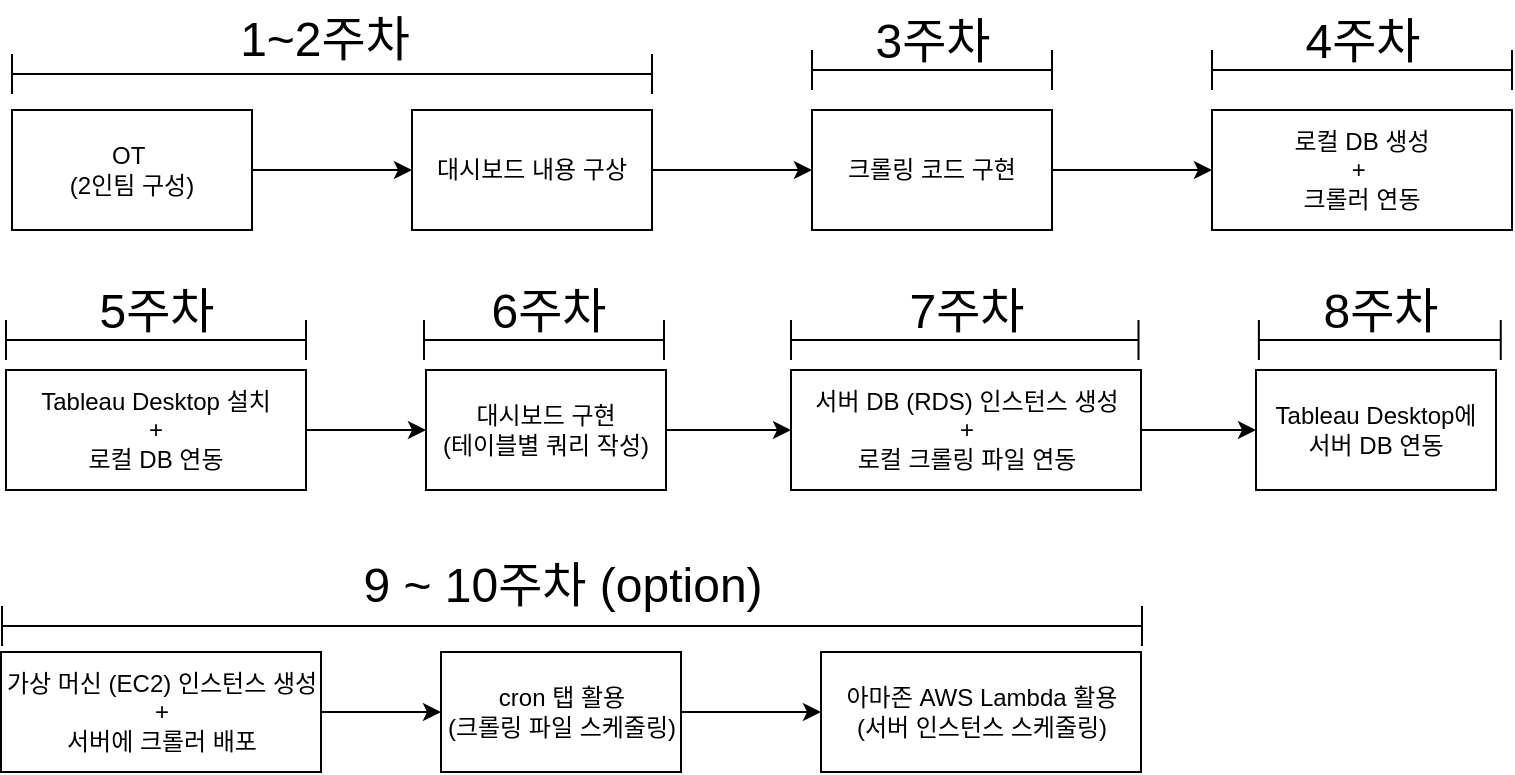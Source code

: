 <mxfile version="24.6.4" type="github">
  <diagram name="페이지-1" id="qlQ8rEdp6BqqIb108vqA">
    <mxGraphModel dx="954" dy="533" grid="1" gridSize="10" guides="1" tooltips="1" connect="1" arrows="1" fold="1" page="1" pageScale="1" pageWidth="827" pageHeight="1169" math="0" shadow="0">
      <root>
        <mxCell id="0" />
        <mxCell id="1" parent="0" />
        <mxCell id="2IRrQSA8pg6irRItvjrm-3" value="" style="edgeStyle=orthogonalEdgeStyle;rounded=0;orthogonalLoop=1;jettySize=auto;html=1;" edge="1" parent="1" source="2IRrQSA8pg6irRItvjrm-1" target="2IRrQSA8pg6irRItvjrm-2">
          <mxGeometry relative="1" as="geometry" />
        </mxCell>
        <mxCell id="2IRrQSA8pg6irRItvjrm-1" value="OT&amp;nbsp;&lt;div&gt;(2인팀 구성)&lt;/div&gt;" style="rounded=0;whiteSpace=wrap;html=1;" vertex="1" parent="1">
          <mxGeometry x="20" y="200" width="120" height="60" as="geometry" />
        </mxCell>
        <mxCell id="2IRrQSA8pg6irRItvjrm-5" value="" style="edgeStyle=orthogonalEdgeStyle;rounded=0;orthogonalLoop=1;jettySize=auto;html=1;" edge="1" parent="1" source="2IRrQSA8pg6irRItvjrm-2" target="2IRrQSA8pg6irRItvjrm-4">
          <mxGeometry relative="1" as="geometry" />
        </mxCell>
        <mxCell id="2IRrQSA8pg6irRItvjrm-2" value="대시보드 내용 구상" style="rounded=0;whiteSpace=wrap;html=1;" vertex="1" parent="1">
          <mxGeometry x="220" y="200" width="120" height="60" as="geometry" />
        </mxCell>
        <mxCell id="2IRrQSA8pg6irRItvjrm-7" value="" style="edgeStyle=orthogonalEdgeStyle;rounded=0;orthogonalLoop=1;jettySize=auto;html=1;" edge="1" parent="1" source="2IRrQSA8pg6irRItvjrm-4" target="2IRrQSA8pg6irRItvjrm-6">
          <mxGeometry relative="1" as="geometry" />
        </mxCell>
        <mxCell id="2IRrQSA8pg6irRItvjrm-4" value="크롤링 코드 구현" style="rounded=0;whiteSpace=wrap;html=1;" vertex="1" parent="1">
          <mxGeometry x="420" y="200" width="120" height="60" as="geometry" />
        </mxCell>
        <mxCell id="2IRrQSA8pg6irRItvjrm-6" value="로컬 DB 생성&lt;div&gt;+&amp;nbsp;&lt;div&gt;크롤러 연동&lt;/div&gt;&lt;/div&gt;" style="whiteSpace=wrap;html=1;rounded=0;" vertex="1" parent="1">
          <mxGeometry x="620" y="200" width="150" height="60" as="geometry" />
        </mxCell>
        <mxCell id="2IRrQSA8pg6irRItvjrm-12" value="" style="edgeStyle=orthogonalEdgeStyle;rounded=0;orthogonalLoop=1;jettySize=auto;html=1;" edge="1" parent="1" source="2IRrQSA8pg6irRItvjrm-9" target="2IRrQSA8pg6irRItvjrm-11">
          <mxGeometry relative="1" as="geometry" />
        </mxCell>
        <mxCell id="2IRrQSA8pg6irRItvjrm-9" value="Tableau Desktop 설치&lt;div&gt;+&lt;/div&gt;&lt;div&gt;로컬 DB 연동&lt;/div&gt;" style="whiteSpace=wrap;html=1;rounded=0;" vertex="1" parent="1">
          <mxGeometry x="17" y="330" width="150" height="60" as="geometry" />
        </mxCell>
        <mxCell id="2IRrQSA8pg6irRItvjrm-14" value="" style="edgeStyle=orthogonalEdgeStyle;rounded=0;orthogonalLoop=1;jettySize=auto;html=1;" edge="1" parent="1" source="2IRrQSA8pg6irRItvjrm-11" target="2IRrQSA8pg6irRItvjrm-13">
          <mxGeometry relative="1" as="geometry" />
        </mxCell>
        <mxCell id="2IRrQSA8pg6irRItvjrm-11" value="대시보드 구현&lt;div&gt;(테이블별 쿼리 작성)&lt;/div&gt;" style="whiteSpace=wrap;html=1;rounded=0;" vertex="1" parent="1">
          <mxGeometry x="227" y="330" width="120" height="60" as="geometry" />
        </mxCell>
        <mxCell id="2IRrQSA8pg6irRItvjrm-16" value="" style="edgeStyle=orthogonalEdgeStyle;rounded=0;orthogonalLoop=1;jettySize=auto;html=1;" edge="1" parent="1" source="2IRrQSA8pg6irRItvjrm-13" target="2IRrQSA8pg6irRItvjrm-15">
          <mxGeometry relative="1" as="geometry" />
        </mxCell>
        <mxCell id="2IRrQSA8pg6irRItvjrm-13" value="서버 DB (RDS)&amp;nbsp;인스턴스 생성&lt;div&gt;+&lt;/div&gt;&lt;div&gt;로컬 크롤링 파일 연동&lt;/div&gt;" style="whiteSpace=wrap;html=1;rounded=0;" vertex="1" parent="1">
          <mxGeometry x="409.5" y="330" width="175" height="60" as="geometry" />
        </mxCell>
        <mxCell id="2IRrQSA8pg6irRItvjrm-15" value="Tableau Desktop에&lt;div&gt;서버 DB 연동&lt;/div&gt;" style="whiteSpace=wrap;html=1;rounded=0;" vertex="1" parent="1">
          <mxGeometry x="642" y="330" width="120" height="60" as="geometry" />
        </mxCell>
        <mxCell id="2IRrQSA8pg6irRItvjrm-23" value="" style="edgeStyle=orthogonalEdgeStyle;rounded=0;orthogonalLoop=1;jettySize=auto;html=1;" edge="1" parent="1" source="2IRrQSA8pg6irRItvjrm-18" target="2IRrQSA8pg6irRItvjrm-22">
          <mxGeometry relative="1" as="geometry" />
        </mxCell>
        <mxCell id="2IRrQSA8pg6irRItvjrm-18" value="가상 머신 (EC2) 인스턴스 생성&lt;div&gt;+&lt;/div&gt;&lt;div&gt;서버에 크롤러 배포&lt;/div&gt;" style="whiteSpace=wrap;html=1;rounded=0;" vertex="1" parent="1">
          <mxGeometry x="14.5" y="471" width="160" height="60" as="geometry" />
        </mxCell>
        <mxCell id="2IRrQSA8pg6irRItvjrm-20" value="아마존 AWS Lambda 활용&lt;div&gt;(서버 인스턴스 스케줄링)&lt;/div&gt;" style="whiteSpace=wrap;html=1;rounded=0;" vertex="1" parent="1">
          <mxGeometry x="424.5" y="471" width="160" height="60" as="geometry" />
        </mxCell>
        <mxCell id="2IRrQSA8pg6irRItvjrm-24" value="" style="edgeStyle=orthogonalEdgeStyle;rounded=0;orthogonalLoop=1;jettySize=auto;html=1;" edge="1" parent="1" source="2IRrQSA8pg6irRItvjrm-22" target="2IRrQSA8pg6irRItvjrm-20">
          <mxGeometry relative="1" as="geometry" />
        </mxCell>
        <mxCell id="2IRrQSA8pg6irRItvjrm-22" value="cron 탭 활용&lt;div&gt;(크롤링 파일 스케줄링)&lt;/div&gt;" style="whiteSpace=wrap;html=1;rounded=0;" vertex="1" parent="1">
          <mxGeometry x="234.5" y="471" width="120" height="60" as="geometry" />
        </mxCell>
        <mxCell id="2IRrQSA8pg6irRItvjrm-25" value="" style="shape=crossbar;whiteSpace=wrap;html=1;rounded=1;direction=south;rotation=-90;" vertex="1" parent="1">
          <mxGeometry x="170" y="22" width="20" height="320" as="geometry" />
        </mxCell>
        <mxCell id="2IRrQSA8pg6irRItvjrm-26" value="1~2주차" style="text;strokeColor=none;fillColor=none;html=1;fontSize=24;fontStyle=0;verticalAlign=middle;align=center;" vertex="1" parent="1">
          <mxGeometry x="126" y="145" width="100" height="40" as="geometry" />
        </mxCell>
        <mxCell id="2IRrQSA8pg6irRItvjrm-27" value="" style="shape=crossbar;whiteSpace=wrap;html=1;rounded=1;direction=south;rotation=-90;" vertex="1" parent="1">
          <mxGeometry x="470" y="120" width="20" height="120" as="geometry" />
        </mxCell>
        <mxCell id="2IRrQSA8pg6irRItvjrm-30" value="3주차" style="text;strokeColor=none;fillColor=none;html=1;fontSize=24;fontStyle=0;verticalAlign=middle;align=center;" vertex="1" parent="1">
          <mxGeometry x="430" y="146" width="100" height="40" as="geometry" />
        </mxCell>
        <mxCell id="2IRrQSA8pg6irRItvjrm-31" value="" style="shape=crossbar;whiteSpace=wrap;html=1;rounded=1;direction=south;rotation=-90;" vertex="1" parent="1">
          <mxGeometry x="685" y="105" width="20" height="150" as="geometry" />
        </mxCell>
        <mxCell id="2IRrQSA8pg6irRItvjrm-32" value="4주차" style="text;strokeColor=none;fillColor=none;html=1;fontSize=24;fontStyle=0;verticalAlign=middle;align=center;" vertex="1" parent="1">
          <mxGeometry x="645" y="146" width="100" height="40" as="geometry" />
        </mxCell>
        <mxCell id="2IRrQSA8pg6irRItvjrm-33" value="" style="shape=crossbar;whiteSpace=wrap;html=1;rounded=1;direction=south;rotation=-90;" vertex="1" parent="1">
          <mxGeometry x="82" y="240" width="20" height="150" as="geometry" />
        </mxCell>
        <mxCell id="2IRrQSA8pg6irRItvjrm-34" value="5주차" style="text;strokeColor=none;fillColor=none;html=1;fontSize=24;fontStyle=0;verticalAlign=middle;align=center;" vertex="1" parent="1">
          <mxGeometry x="42" y="281" width="100" height="40" as="geometry" />
        </mxCell>
        <mxCell id="2IRrQSA8pg6irRItvjrm-35" value="" style="shape=crossbar;whiteSpace=wrap;html=1;rounded=1;direction=south;rotation=-90;" vertex="1" parent="1">
          <mxGeometry x="276" y="255" width="20" height="120" as="geometry" />
        </mxCell>
        <mxCell id="2IRrQSA8pg6irRItvjrm-36" value="6주차" style="text;strokeColor=none;fillColor=none;html=1;fontSize=24;fontStyle=0;verticalAlign=middle;align=center;" vertex="1" parent="1">
          <mxGeometry x="238" y="281" width="100" height="40" as="geometry" />
        </mxCell>
        <mxCell id="2IRrQSA8pg6irRItvjrm-37" value="" style="shape=crossbar;whiteSpace=wrap;html=1;rounded=1;direction=south;rotation=-90;" vertex="1" parent="1">
          <mxGeometry x="486.38" y="228.13" width="20" height="173.75" as="geometry" />
        </mxCell>
        <mxCell id="2IRrQSA8pg6irRItvjrm-38" value="7주차" style="text;strokeColor=none;fillColor=none;html=1;fontSize=24;fontStyle=0;verticalAlign=middle;align=center;" vertex="1" parent="1">
          <mxGeometry x="447" y="281" width="100" height="40" as="geometry" />
        </mxCell>
        <mxCell id="2IRrQSA8pg6irRItvjrm-39" value="" style="shape=crossbar;whiteSpace=wrap;html=1;rounded=1;direction=south;rotation=-90;" vertex="1" parent="1">
          <mxGeometry x="693.91" y="254.53" width="20" height="120.94" as="geometry" />
        </mxCell>
        <mxCell id="2IRrQSA8pg6irRItvjrm-40" value="8주차" style="text;strokeColor=none;fillColor=none;html=1;fontSize=24;fontStyle=0;verticalAlign=middle;align=center;" vertex="1" parent="1">
          <mxGeometry x="653.91" y="281" width="100" height="40" as="geometry" />
        </mxCell>
        <mxCell id="2IRrQSA8pg6irRItvjrm-41" value="" style="shape=crossbar;whiteSpace=wrap;html=1;rounded=1;direction=south;rotation=-90;" vertex="1" parent="1">
          <mxGeometry x="290" y="173" width="20" height="570" as="geometry" />
        </mxCell>
        <mxCell id="2IRrQSA8pg6irRItvjrm-42" value="9 ~ 10주차 (option)" style="text;strokeColor=none;fillColor=none;html=1;fontSize=24;fontStyle=0;verticalAlign=middle;align=center;" vertex="1" parent="1">
          <mxGeometry x="244.5" y="418" width="100" height="40" as="geometry" />
        </mxCell>
      </root>
    </mxGraphModel>
  </diagram>
</mxfile>
